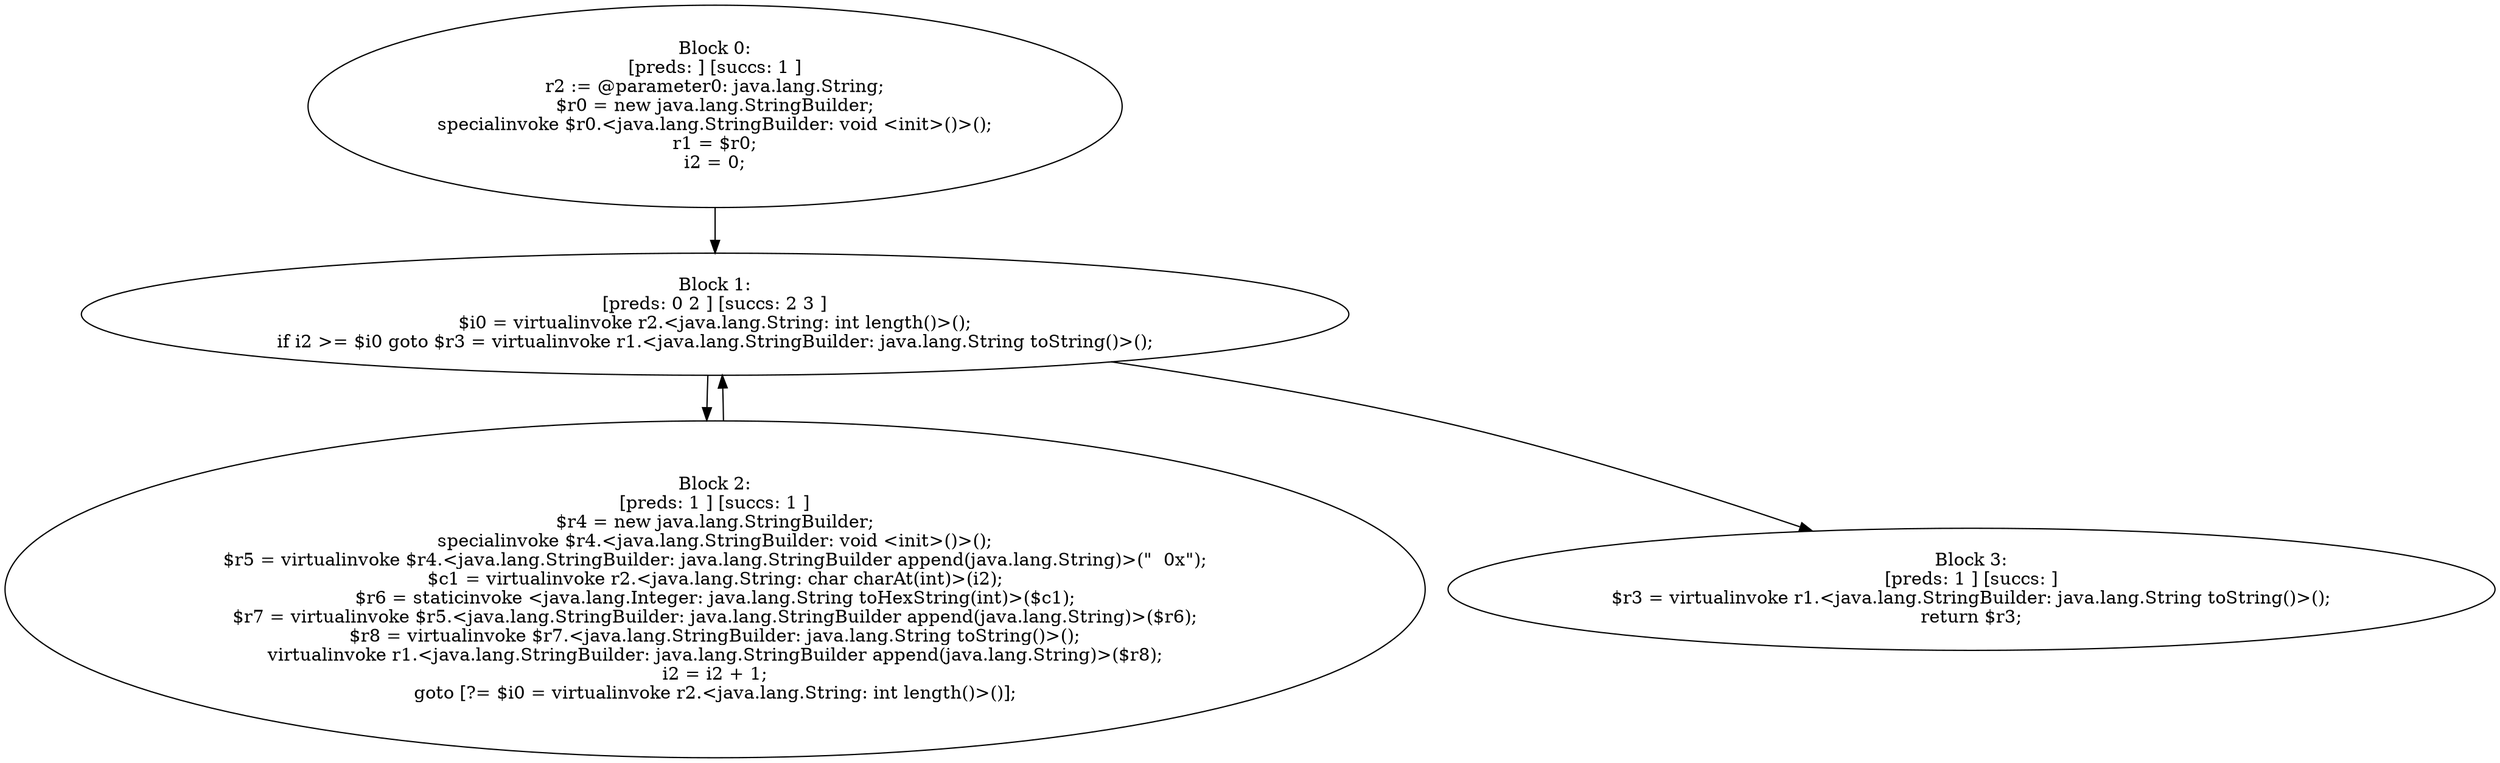 digraph "unitGraph" {
    "Block 0:
[preds: ] [succs: 1 ]
r2 := @parameter0: java.lang.String;
$r0 = new java.lang.StringBuilder;
specialinvoke $r0.<java.lang.StringBuilder: void <init>()>();
r1 = $r0;
i2 = 0;
"
    "Block 1:
[preds: 0 2 ] [succs: 2 3 ]
$i0 = virtualinvoke r2.<java.lang.String: int length()>();
if i2 >= $i0 goto $r3 = virtualinvoke r1.<java.lang.StringBuilder: java.lang.String toString()>();
"
    "Block 2:
[preds: 1 ] [succs: 1 ]
$r4 = new java.lang.StringBuilder;
specialinvoke $r4.<java.lang.StringBuilder: void <init>()>();
$r5 = virtualinvoke $r4.<java.lang.StringBuilder: java.lang.StringBuilder append(java.lang.String)>(\"  0x\");
$c1 = virtualinvoke r2.<java.lang.String: char charAt(int)>(i2);
$r6 = staticinvoke <java.lang.Integer: java.lang.String toHexString(int)>($c1);
$r7 = virtualinvoke $r5.<java.lang.StringBuilder: java.lang.StringBuilder append(java.lang.String)>($r6);
$r8 = virtualinvoke $r7.<java.lang.StringBuilder: java.lang.String toString()>();
virtualinvoke r1.<java.lang.StringBuilder: java.lang.StringBuilder append(java.lang.String)>($r8);
i2 = i2 + 1;
goto [?= $i0 = virtualinvoke r2.<java.lang.String: int length()>()];
"
    "Block 3:
[preds: 1 ] [succs: ]
$r3 = virtualinvoke r1.<java.lang.StringBuilder: java.lang.String toString()>();
return $r3;
"
    "Block 0:
[preds: ] [succs: 1 ]
r2 := @parameter0: java.lang.String;
$r0 = new java.lang.StringBuilder;
specialinvoke $r0.<java.lang.StringBuilder: void <init>()>();
r1 = $r0;
i2 = 0;
"->"Block 1:
[preds: 0 2 ] [succs: 2 3 ]
$i0 = virtualinvoke r2.<java.lang.String: int length()>();
if i2 >= $i0 goto $r3 = virtualinvoke r1.<java.lang.StringBuilder: java.lang.String toString()>();
";
    "Block 1:
[preds: 0 2 ] [succs: 2 3 ]
$i0 = virtualinvoke r2.<java.lang.String: int length()>();
if i2 >= $i0 goto $r3 = virtualinvoke r1.<java.lang.StringBuilder: java.lang.String toString()>();
"->"Block 2:
[preds: 1 ] [succs: 1 ]
$r4 = new java.lang.StringBuilder;
specialinvoke $r4.<java.lang.StringBuilder: void <init>()>();
$r5 = virtualinvoke $r4.<java.lang.StringBuilder: java.lang.StringBuilder append(java.lang.String)>(\"  0x\");
$c1 = virtualinvoke r2.<java.lang.String: char charAt(int)>(i2);
$r6 = staticinvoke <java.lang.Integer: java.lang.String toHexString(int)>($c1);
$r7 = virtualinvoke $r5.<java.lang.StringBuilder: java.lang.StringBuilder append(java.lang.String)>($r6);
$r8 = virtualinvoke $r7.<java.lang.StringBuilder: java.lang.String toString()>();
virtualinvoke r1.<java.lang.StringBuilder: java.lang.StringBuilder append(java.lang.String)>($r8);
i2 = i2 + 1;
goto [?= $i0 = virtualinvoke r2.<java.lang.String: int length()>()];
";
    "Block 1:
[preds: 0 2 ] [succs: 2 3 ]
$i0 = virtualinvoke r2.<java.lang.String: int length()>();
if i2 >= $i0 goto $r3 = virtualinvoke r1.<java.lang.StringBuilder: java.lang.String toString()>();
"->"Block 3:
[preds: 1 ] [succs: ]
$r3 = virtualinvoke r1.<java.lang.StringBuilder: java.lang.String toString()>();
return $r3;
";
    "Block 2:
[preds: 1 ] [succs: 1 ]
$r4 = new java.lang.StringBuilder;
specialinvoke $r4.<java.lang.StringBuilder: void <init>()>();
$r5 = virtualinvoke $r4.<java.lang.StringBuilder: java.lang.StringBuilder append(java.lang.String)>(\"  0x\");
$c1 = virtualinvoke r2.<java.lang.String: char charAt(int)>(i2);
$r6 = staticinvoke <java.lang.Integer: java.lang.String toHexString(int)>($c1);
$r7 = virtualinvoke $r5.<java.lang.StringBuilder: java.lang.StringBuilder append(java.lang.String)>($r6);
$r8 = virtualinvoke $r7.<java.lang.StringBuilder: java.lang.String toString()>();
virtualinvoke r1.<java.lang.StringBuilder: java.lang.StringBuilder append(java.lang.String)>($r8);
i2 = i2 + 1;
goto [?= $i0 = virtualinvoke r2.<java.lang.String: int length()>()];
"->"Block 1:
[preds: 0 2 ] [succs: 2 3 ]
$i0 = virtualinvoke r2.<java.lang.String: int length()>();
if i2 >= $i0 goto $r3 = virtualinvoke r1.<java.lang.StringBuilder: java.lang.String toString()>();
";
}
